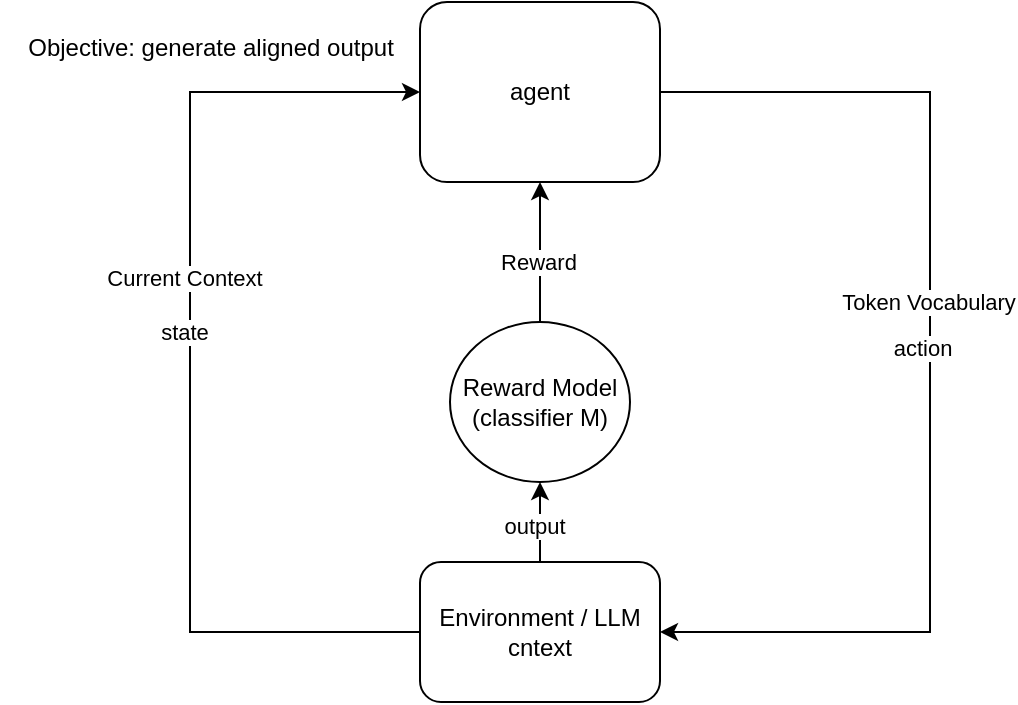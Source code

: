 <mxfile version="23.0.2" type="device" pages="2">
  <diagram name="Page-1" id="Lq9qpSFbJBZLgvZtVF-L">
    <mxGraphModel dx="794" dy="519" grid="1" gridSize="10" guides="1" tooltips="1" connect="1" arrows="1" fold="1" page="1" pageScale="1" pageWidth="1169" pageHeight="827" math="0" shadow="0">
      <root>
        <mxCell id="0" />
        <mxCell id="1" parent="0" />
        <mxCell id="0EEkU6QzbTaW5CBO2v0f-3" style="edgeStyle=orthogonalEdgeStyle;rounded=0;orthogonalLoop=1;jettySize=auto;html=1;entryX=1;entryY=0.5;entryDx=0;entryDy=0;" parent="1" source="0EEkU6QzbTaW5CBO2v0f-1" target="0EEkU6QzbTaW5CBO2v0f-2" edge="1">
          <mxGeometry relative="1" as="geometry">
            <Array as="points">
              <mxPoint x="480" y="155" />
              <mxPoint x="480" y="425" />
            </Array>
          </mxGeometry>
        </mxCell>
        <mxCell id="0EEkU6QzbTaW5CBO2v0f-4" value="action" style="edgeLabel;html=1;align=center;verticalAlign=middle;resizable=0;points=[];" parent="0EEkU6QzbTaW5CBO2v0f-3" vertex="1" connectable="0">
          <mxGeometry x="-0.028" y="-4" relative="1" as="geometry">
            <mxPoint as="offset" />
          </mxGeometry>
        </mxCell>
        <mxCell id="0EEkU6QzbTaW5CBO2v0f-15" value="Token Vocabulary" style="edgeLabel;html=1;align=center;verticalAlign=middle;resizable=0;points=[];" parent="0EEkU6QzbTaW5CBO2v0f-3" vertex="1" connectable="0">
          <mxGeometry x="-0.058" y="-1" relative="1" as="geometry">
            <mxPoint y="-15" as="offset" />
          </mxGeometry>
        </mxCell>
        <mxCell id="0EEkU6QzbTaW5CBO2v0f-1" value="agent" style="rounded=1;whiteSpace=wrap;html=1;" parent="1" vertex="1">
          <mxGeometry x="225" y="110" width="120" height="90" as="geometry" />
        </mxCell>
        <mxCell id="0EEkU6QzbTaW5CBO2v0f-5" style="edgeStyle=orthogonalEdgeStyle;rounded=0;orthogonalLoop=1;jettySize=auto;html=1;entryX=0;entryY=0.5;entryDx=0;entryDy=0;" parent="1" source="0EEkU6QzbTaW5CBO2v0f-2" target="0EEkU6QzbTaW5CBO2v0f-1" edge="1">
          <mxGeometry relative="1" as="geometry">
            <Array as="points">
              <mxPoint x="110" y="425" />
              <mxPoint x="110" y="155" />
            </Array>
          </mxGeometry>
        </mxCell>
        <mxCell id="0EEkU6QzbTaW5CBO2v0f-6" value="state" style="edgeLabel;html=1;align=center;verticalAlign=middle;resizable=0;points=[];" parent="0EEkU6QzbTaW5CBO2v0f-5" vertex="1" connectable="0">
          <mxGeometry x="0.062" y="3" relative="1" as="geometry">
            <mxPoint as="offset" />
          </mxGeometry>
        </mxCell>
        <mxCell id="0EEkU6QzbTaW5CBO2v0f-16" value="Current Context" style="edgeLabel;html=1;align=center;verticalAlign=middle;resizable=0;points=[];" parent="0EEkU6QzbTaW5CBO2v0f-5" vertex="1" connectable="0">
          <mxGeometry x="0.169" y="3" relative="1" as="geometry">
            <mxPoint as="offset" />
          </mxGeometry>
        </mxCell>
        <mxCell id="0EEkU6QzbTaW5CBO2v0f-11" style="edgeStyle=orthogonalEdgeStyle;rounded=0;orthogonalLoop=1;jettySize=auto;html=1;exitX=0.5;exitY=0;exitDx=0;exitDy=0;entryX=0.5;entryY=1;entryDx=0;entryDy=0;" parent="1" source="0EEkU6QzbTaW5CBO2v0f-2" target="0EEkU6QzbTaW5CBO2v0f-10" edge="1">
          <mxGeometry relative="1" as="geometry" />
        </mxCell>
        <mxCell id="0EEkU6QzbTaW5CBO2v0f-12" value="output" style="edgeLabel;html=1;align=center;verticalAlign=middle;resizable=0;points=[];" parent="0EEkU6QzbTaW5CBO2v0f-11" vertex="1" connectable="0">
          <mxGeometry x="-0.1" y="3" relative="1" as="geometry">
            <mxPoint as="offset" />
          </mxGeometry>
        </mxCell>
        <mxCell id="0EEkU6QzbTaW5CBO2v0f-2" value="Environment / LLM cntext" style="rounded=1;whiteSpace=wrap;html=1;" parent="1" vertex="1">
          <mxGeometry x="225" y="390" width="120" height="70" as="geometry" />
        </mxCell>
        <mxCell id="0EEkU6QzbTaW5CBO2v0f-13" style="edgeStyle=orthogonalEdgeStyle;rounded=0;orthogonalLoop=1;jettySize=auto;html=1;entryX=0.5;entryY=1;entryDx=0;entryDy=0;" parent="1" source="0EEkU6QzbTaW5CBO2v0f-10" target="0EEkU6QzbTaW5CBO2v0f-1" edge="1">
          <mxGeometry relative="1" as="geometry" />
        </mxCell>
        <mxCell id="0EEkU6QzbTaW5CBO2v0f-14" value="Reward" style="edgeLabel;html=1;align=center;verticalAlign=middle;resizable=0;points=[];" parent="0EEkU6QzbTaW5CBO2v0f-13" vertex="1" connectable="0">
          <mxGeometry x="-0.143" y="1" relative="1" as="geometry">
            <mxPoint as="offset" />
          </mxGeometry>
        </mxCell>
        <mxCell id="0EEkU6QzbTaW5CBO2v0f-10" value="Reward Model (classifier M)" style="ellipse;whiteSpace=wrap;html=1;" parent="1" vertex="1">
          <mxGeometry x="240" y="270" width="90" height="80" as="geometry" />
        </mxCell>
        <mxCell id="0EEkU6QzbTaW5CBO2v0f-17" value="Objective: generate aligned output" style="text;html=1;align=center;verticalAlign=middle;resizable=0;points=[];autosize=1;strokeColor=none;fillColor=none;" parent="1" vertex="1">
          <mxGeometry x="15" y="118" width="210" height="30" as="geometry" />
        </mxCell>
      </root>
    </mxGraphModel>
  </diagram>
  <diagram id="IxwTBBVQ0J26kDZkjqDD" name="Page-2">
    <mxGraphModel dx="794" dy="519" grid="1" gridSize="10" guides="1" tooltips="1" connect="1" arrows="1" fold="1" page="1" pageScale="1" pageWidth="1169" pageHeight="827" math="0" shadow="0">
      <root>
        <mxCell id="0" />
        <mxCell id="1" parent="0" />
        <mxCell id="fgsNIFmgVS2cKj3G5Hwi-38" value="" style="rounded=1;whiteSpace=wrap;html=1;fillColor=default;strokeColor=none;" vertex="1" parent="1">
          <mxGeometry x="10" y="20" width="690" height="470" as="geometry" />
        </mxCell>
        <mxCell id="fgsNIFmgVS2cKj3G5Hwi-4" value="Customer" style="swimlane;fontStyle=1;childLayout=stackLayout;horizontal=1;startSize=26;fillColor=#fff2cc;horizontalStack=0;resizeParent=1;resizeParentMax=0;resizeLast=0;collapsible=1;marginBottom=0;whiteSpace=wrap;html=1;strokeColor=#d6b656;fontSize=14;" vertex="1" parent="1">
          <mxGeometry x="50" y="50" width="210" height="104" as="geometry" />
        </mxCell>
        <mxCell id="fgsNIFmgVS2cKj3G5Hwi-5" value="+ customerID: Number" style="text;strokeColor=#d6b656;fillColor=#fff2cc;align=left;verticalAlign=top;spacingLeft=4;spacingRight=4;overflow=hidden;rotatable=0;points=[[0,0.5],[1,0.5]];portConstraint=eastwest;whiteSpace=wrap;html=1;" vertex="1" parent="fgsNIFmgVS2cKj3G5Hwi-4">
          <mxGeometry y="26" width="210" height="26" as="geometry" />
        </mxCell>
        <mxCell id="fgsNIFmgVS2cKj3G5Hwi-6" value="+ name: string" style="text;strokeColor=#d6b656;fillColor=#fff2cc;align=left;verticalAlign=top;spacingLeft=4;spacingRight=4;overflow=hidden;rotatable=0;points=[[0,0.5],[1,0.5]];portConstraint=eastwest;whiteSpace=wrap;html=1;" vertex="1" parent="fgsNIFmgVS2cKj3G5Hwi-4">
          <mxGeometry y="52" width="210" height="26" as="geometry" />
        </mxCell>
        <mxCell id="fgsNIFmgVS2cKj3G5Hwi-7" value="+ customerType: CustomerType" style="text;strokeColor=#d6b656;fillColor=#fff2cc;align=left;verticalAlign=top;spacingLeft=4;spacingRight=4;overflow=hidden;rotatable=0;points=[[0,0.5],[1,0.5]];portConstraint=eastwest;whiteSpace=wrap;html=1;" vertex="1" parent="fgsNIFmgVS2cKj3G5Hwi-4">
          <mxGeometry y="78" width="210" height="26" as="geometry" />
        </mxCell>
        <mxCell id="fgsNIFmgVS2cKj3G5Hwi-23" style="edgeStyle=orthogonalEdgeStyle;rounded=0;orthogonalLoop=1;jettySize=auto;html=1;endArrow=none;endFill=0;startArrow=diamondThin;startFill=0;" edge="1" parent="1" source="fgsNIFmgVS2cKj3G5Hwi-8" target="fgsNIFmgVS2cKj3G5Hwi-12">
          <mxGeometry relative="1" as="geometry" />
        </mxCell>
        <mxCell id="fgsNIFmgVS2cKj3G5Hwi-30" value="0..1" style="edgeLabel;html=1;align=center;verticalAlign=middle;resizable=0;points=[];" vertex="1" connectable="0" parent="fgsNIFmgVS2cKj3G5Hwi-23">
          <mxGeometry x="-0.706" y="-1" relative="1" as="geometry">
            <mxPoint y="19" as="offset" />
          </mxGeometry>
        </mxCell>
        <mxCell id="fgsNIFmgVS2cKj3G5Hwi-31" value="*" style="edgeLabel;html=1;align=center;verticalAlign=middle;resizable=0;points=[];" vertex="1" connectable="0" parent="fgsNIFmgVS2cKj3G5Hwi-23">
          <mxGeometry x="0.778" y="1" relative="1" as="geometry">
            <mxPoint x="3" y="19" as="offset" />
          </mxGeometry>
        </mxCell>
        <mxCell id="fgsNIFmgVS2cKj3G5Hwi-33" value="transactions" style="edgeLabel;html=1;align=center;verticalAlign=middle;resizable=0;points=[];" vertex="1" connectable="0" parent="fgsNIFmgVS2cKj3G5Hwi-23">
          <mxGeometry x="-0.672" y="2" relative="1" as="geometry">
            <mxPoint x="10" y="-10" as="offset" />
          </mxGeometry>
        </mxCell>
        <mxCell id="fgsNIFmgVS2cKj3G5Hwi-8" value="Account" style="swimlane;fontStyle=1;childLayout=stackLayout;horizontal=1;startSize=26;fillColor=#fff2cc;horizontalStack=0;resizeParent=1;resizeParentMax=0;resizeLast=0;collapsible=1;marginBottom=0;whiteSpace=wrap;html=1;strokeColor=#d6b656;fontSize=14;" vertex="1" parent="1">
          <mxGeometry x="80" y="221" width="140" height="130" as="geometry" />
        </mxCell>
        <mxCell id="fgsNIFmgVS2cKj3G5Hwi-9" value="+ accountID: Number" style="text;strokeColor=#d6b656;fillColor=#fff2cc;align=left;verticalAlign=top;spacingLeft=4;spacingRight=4;overflow=hidden;rotatable=0;points=[[0,0.5],[1,0.5]];portConstraint=eastwest;whiteSpace=wrap;html=1;" vertex="1" parent="fgsNIFmgVS2cKj3G5Hwi-8">
          <mxGeometry y="26" width="140" height="26" as="geometry" />
        </mxCell>
        <mxCell id="fgsNIFmgVS2cKj3G5Hwi-10" value="+ accountType: String" style="text;strokeColor=#d6b656;fillColor=#fff2cc;align=left;verticalAlign=top;spacingLeft=4;spacingRight=4;overflow=hidden;rotatable=0;points=[[0,0.5],[1,0.5]];portConstraint=eastwest;whiteSpace=wrap;html=1;" vertex="1" parent="fgsNIFmgVS2cKj3G5Hwi-8">
          <mxGeometry y="52" width="140" height="26" as="geometry" />
        </mxCell>
        <mxCell id="fgsNIFmgVS2cKj3G5Hwi-34" value="+ balance: Number" style="text;strokeColor=#d6b656;fillColor=#fff2cc;align=left;verticalAlign=top;spacingLeft=4;spacingRight=4;overflow=hidden;rotatable=0;points=[[0,0.5],[1,0.5]];portConstraint=eastwest;whiteSpace=wrap;html=1;" vertex="1" parent="fgsNIFmgVS2cKj3G5Hwi-8">
          <mxGeometry y="78" width="140" height="26" as="geometry" />
        </mxCell>
        <mxCell id="fgsNIFmgVS2cKj3G5Hwi-11" value="+ status: AccountStatus" style="text;strokeColor=#d6b656;fillColor=#fff2cc;align=left;verticalAlign=top;spacingLeft=4;spacingRight=4;overflow=hidden;rotatable=0;points=[[0,0.5],[1,0.5]];portConstraint=eastwest;whiteSpace=wrap;html=1;" vertex="1" parent="fgsNIFmgVS2cKj3G5Hwi-8">
          <mxGeometry y="104" width="140" height="26" as="geometry" />
        </mxCell>
        <mxCell id="fgsNIFmgVS2cKj3G5Hwi-12" value="FinancialTransaction" style="swimlane;fontStyle=1;childLayout=stackLayout;horizontal=1;startSize=26;fillColor=#fff2cc;horizontalStack=0;resizeParent=1;resizeParentMax=0;resizeLast=0;collapsible=1;marginBottom=0;whiteSpace=wrap;html=1;strokeColor=#d6b656;fontSize=14;" vertex="1" parent="1">
          <mxGeometry x="350" y="210" width="210" height="152" as="geometry" />
        </mxCell>
        <mxCell id="fgsNIFmgVS2cKj3G5Hwi-13" value="+ transactionID: Number" style="text;strokeColor=#d6b656;fillColor=#fff2cc;align=left;verticalAlign=top;spacingLeft=4;spacingRight=4;overflow=hidden;rotatable=0;points=[[0,0.5],[1,0.5]];portConstraint=eastwest;whiteSpace=wrap;html=1;" vertex="1" parent="fgsNIFmgVS2cKj3G5Hwi-12">
          <mxGeometry y="26" width="210" height="26" as="geometry" />
        </mxCell>
        <mxCell id="fgsNIFmgVS2cKj3G5Hwi-14" value="+ transactionType: TransactionType" style="text;strokeColor=#d6b656;fillColor=#fff2cc;align=left;verticalAlign=top;spacingLeft=4;spacingRight=4;overflow=hidden;rotatable=0;points=[[0,0.5],[1,0.5]];portConstraint=eastwest;whiteSpace=wrap;html=1;" vertex="1" parent="fgsNIFmgVS2cKj3G5Hwi-12">
          <mxGeometry y="52" width="210" height="26" as="geometry" />
        </mxCell>
        <mxCell id="fgsNIFmgVS2cKj3G5Hwi-19" value="+ accountSource: Number" style="text;strokeColor=#d6b656;fillColor=#fff2cc;align=left;verticalAlign=top;spacingLeft=4;spacingRight=4;overflow=hidden;rotatable=0;points=[[0,0.5],[1,0.5]];portConstraint=eastwest;whiteSpace=wrap;html=1;" vertex="1" parent="fgsNIFmgVS2cKj3G5Hwi-12">
          <mxGeometry y="78" width="210" height="26" as="geometry" />
        </mxCell>
        <mxCell id="fgsNIFmgVS2cKj3G5Hwi-18" value="+ accountDestination: Number" style="text;strokeColor=#d6b656;fillColor=#fff2cc;align=left;verticalAlign=top;spacingLeft=4;spacingRight=4;overflow=hidden;rotatable=0;points=[[0,0.5],[1,0.5]];portConstraint=eastwest;whiteSpace=wrap;html=1;" vertex="1" parent="fgsNIFmgVS2cKj3G5Hwi-12">
          <mxGeometry y="104" width="210" height="22" as="geometry" />
        </mxCell>
        <mxCell id="fgsNIFmgVS2cKj3G5Hwi-15" value="+ amount: Number" style="text;strokeColor=#d6b656;fillColor=#fff2cc;align=left;verticalAlign=top;spacingLeft=4;spacingRight=4;overflow=hidden;rotatable=0;points=[[0,0.5],[1,0.5]];portConstraint=eastwest;whiteSpace=wrap;html=1;" vertex="1" parent="fgsNIFmgVS2cKj3G5Hwi-12">
          <mxGeometry y="126" width="210" height="26" as="geometry" />
        </mxCell>
        <mxCell id="fgsNIFmgVS2cKj3G5Hwi-16" value="&amp;lt;&amp;lt;enumeration&amp;gt;&amp;gt;&lt;br&gt;&lt;b&gt;TransactionType&lt;/b&gt;" style="swimlane;fontStyle=0;align=center;verticalAlign=top;childLayout=stackLayout;horizontal=1;startSize=40;horizontalStack=0;resizeParent=1;resizeParentMax=0;resizeLast=0;collapsible=0;marginBottom=0;html=1;whiteSpace=wrap;fillColor=#e1d5e7;strokeColor=#9673a6;" vertex="1" parent="1">
          <mxGeometry x="580" y="230" width="100" height="90" as="geometry" />
        </mxCell>
        <mxCell id="fgsNIFmgVS2cKj3G5Hwi-26" value="Credit&lt;br&gt;Debit" style="text;html=1;strokeColor=#9673a6;fillColor=#e1d5e7;align=left;verticalAlign=middle;spacingLeft=4;spacingRight=4;overflow=hidden;rotatable=0;points=[[0,0.5],[1,0.5]];portConstraint=eastwest;whiteSpace=wrap;" vertex="1" parent="fgsNIFmgVS2cKj3G5Hwi-16">
          <mxGeometry y="40" width="100" height="50" as="geometry" />
        </mxCell>
        <mxCell id="fgsNIFmgVS2cKj3G5Hwi-20" value="&amp;lt;&amp;lt;enumeration&amp;gt;&amp;gt;&lt;br&gt;&lt;b&gt;CustomerType&lt;/b&gt;" style="swimlane;fontStyle=0;align=center;verticalAlign=top;childLayout=stackLayout;horizontal=1;startSize=40;horizontalStack=0;resizeParent=1;resizeParentMax=0;resizeLast=0;collapsible=0;marginBottom=0;html=1;whiteSpace=wrap;fillColor=#e1d5e7;strokeColor=#9673a6;" vertex="1" parent="1">
          <mxGeometry x="280" y="64" width="100" height="90" as="geometry" />
        </mxCell>
        <mxCell id="fgsNIFmgVS2cKj3G5Hwi-27" value="Business&lt;br&gt;Individual" style="text;html=1;strokeColor=#9673a6;fillColor=#e1d5e7;align=left;verticalAlign=middle;spacingLeft=4;spacingRight=4;overflow=hidden;rotatable=0;points=[[0,0.5],[1,0.5]];portConstraint=eastwest;whiteSpace=wrap;" vertex="1" parent="fgsNIFmgVS2cKj3G5Hwi-20">
          <mxGeometry y="40" width="100" height="50" as="geometry" />
        </mxCell>
        <mxCell id="fgsNIFmgVS2cKj3G5Hwi-22" style="rounded=0;orthogonalLoop=1;jettySize=auto;html=1;entryX=0.55;entryY=0.013;entryDx=0;entryDy=0;entryPerimeter=0;endArrow=none;endFill=0;startArrow=diamondThin;startFill=0;" edge="1" parent="1" source="fgsNIFmgVS2cKj3G5Hwi-4" target="fgsNIFmgVS2cKj3G5Hwi-8">
          <mxGeometry relative="1" as="geometry" />
        </mxCell>
        <mxCell id="fgsNIFmgVS2cKj3G5Hwi-28" value="0..1" style="edgeLabel;html=1;align=center;verticalAlign=middle;resizable=0;points=[];" vertex="1" connectable="0" parent="fgsNIFmgVS2cKj3G5Hwi-22">
          <mxGeometry x="-0.702" y="-1" relative="1" as="geometry">
            <mxPoint x="-15" as="offset" />
          </mxGeometry>
        </mxCell>
        <mxCell id="fgsNIFmgVS2cKj3G5Hwi-29" value="*" style="edgeLabel;html=1;align=center;verticalAlign=middle;resizable=0;points=[];" vertex="1" connectable="0" parent="fgsNIFmgVS2cKj3G5Hwi-22">
          <mxGeometry x="0.695" relative="1" as="geometry">
            <mxPoint x="-11" y="2" as="offset" />
          </mxGeometry>
        </mxCell>
        <mxCell id="fgsNIFmgVS2cKj3G5Hwi-32" value="accounts" style="edgeLabel;html=1;align=center;verticalAlign=middle;resizable=0;points=[];" vertex="1" connectable="0" parent="fgsNIFmgVS2cKj3G5Hwi-22">
          <mxGeometry x="-0.646" y="-1" relative="1" as="geometry">
            <mxPoint x="25" as="offset" />
          </mxGeometry>
        </mxCell>
        <mxCell id="fgsNIFmgVS2cKj3G5Hwi-35" value="&amp;lt;&amp;lt;enumeration&amp;gt;&amp;gt;&lt;br&gt;&lt;b&gt;AccountStatus&lt;/b&gt;" style="swimlane;fontStyle=0;align=center;verticalAlign=top;childLayout=stackLayout;horizontal=1;startSize=40;horizontalStack=0;resizeParent=1;resizeParentMax=0;resizeLast=0;collapsible=0;marginBottom=0;html=1;whiteSpace=wrap;fillColor=#e1d5e7;strokeColor=#9673a6;" vertex="1" parent="1">
          <mxGeometry x="100" y="368.5" width="100" height="100" as="geometry" />
        </mxCell>
        <mxCell id="fgsNIFmgVS2cKj3G5Hwi-36" value="Active&lt;br&gt;Suspended&lt;br&gt;Inactive" style="text;html=1;strokeColor=#9673a6;fillColor=#e1d5e7;align=left;verticalAlign=middle;spacingLeft=4;spacingRight=4;overflow=hidden;rotatable=0;points=[[0,0.5],[1,0.5]];portConstraint=eastwest;whiteSpace=wrap;" vertex="1" parent="fgsNIFmgVS2cKj3G5Hwi-35">
          <mxGeometry y="40" width="100" height="60" as="geometry" />
        </mxCell>
      </root>
    </mxGraphModel>
  </diagram>
</mxfile>
